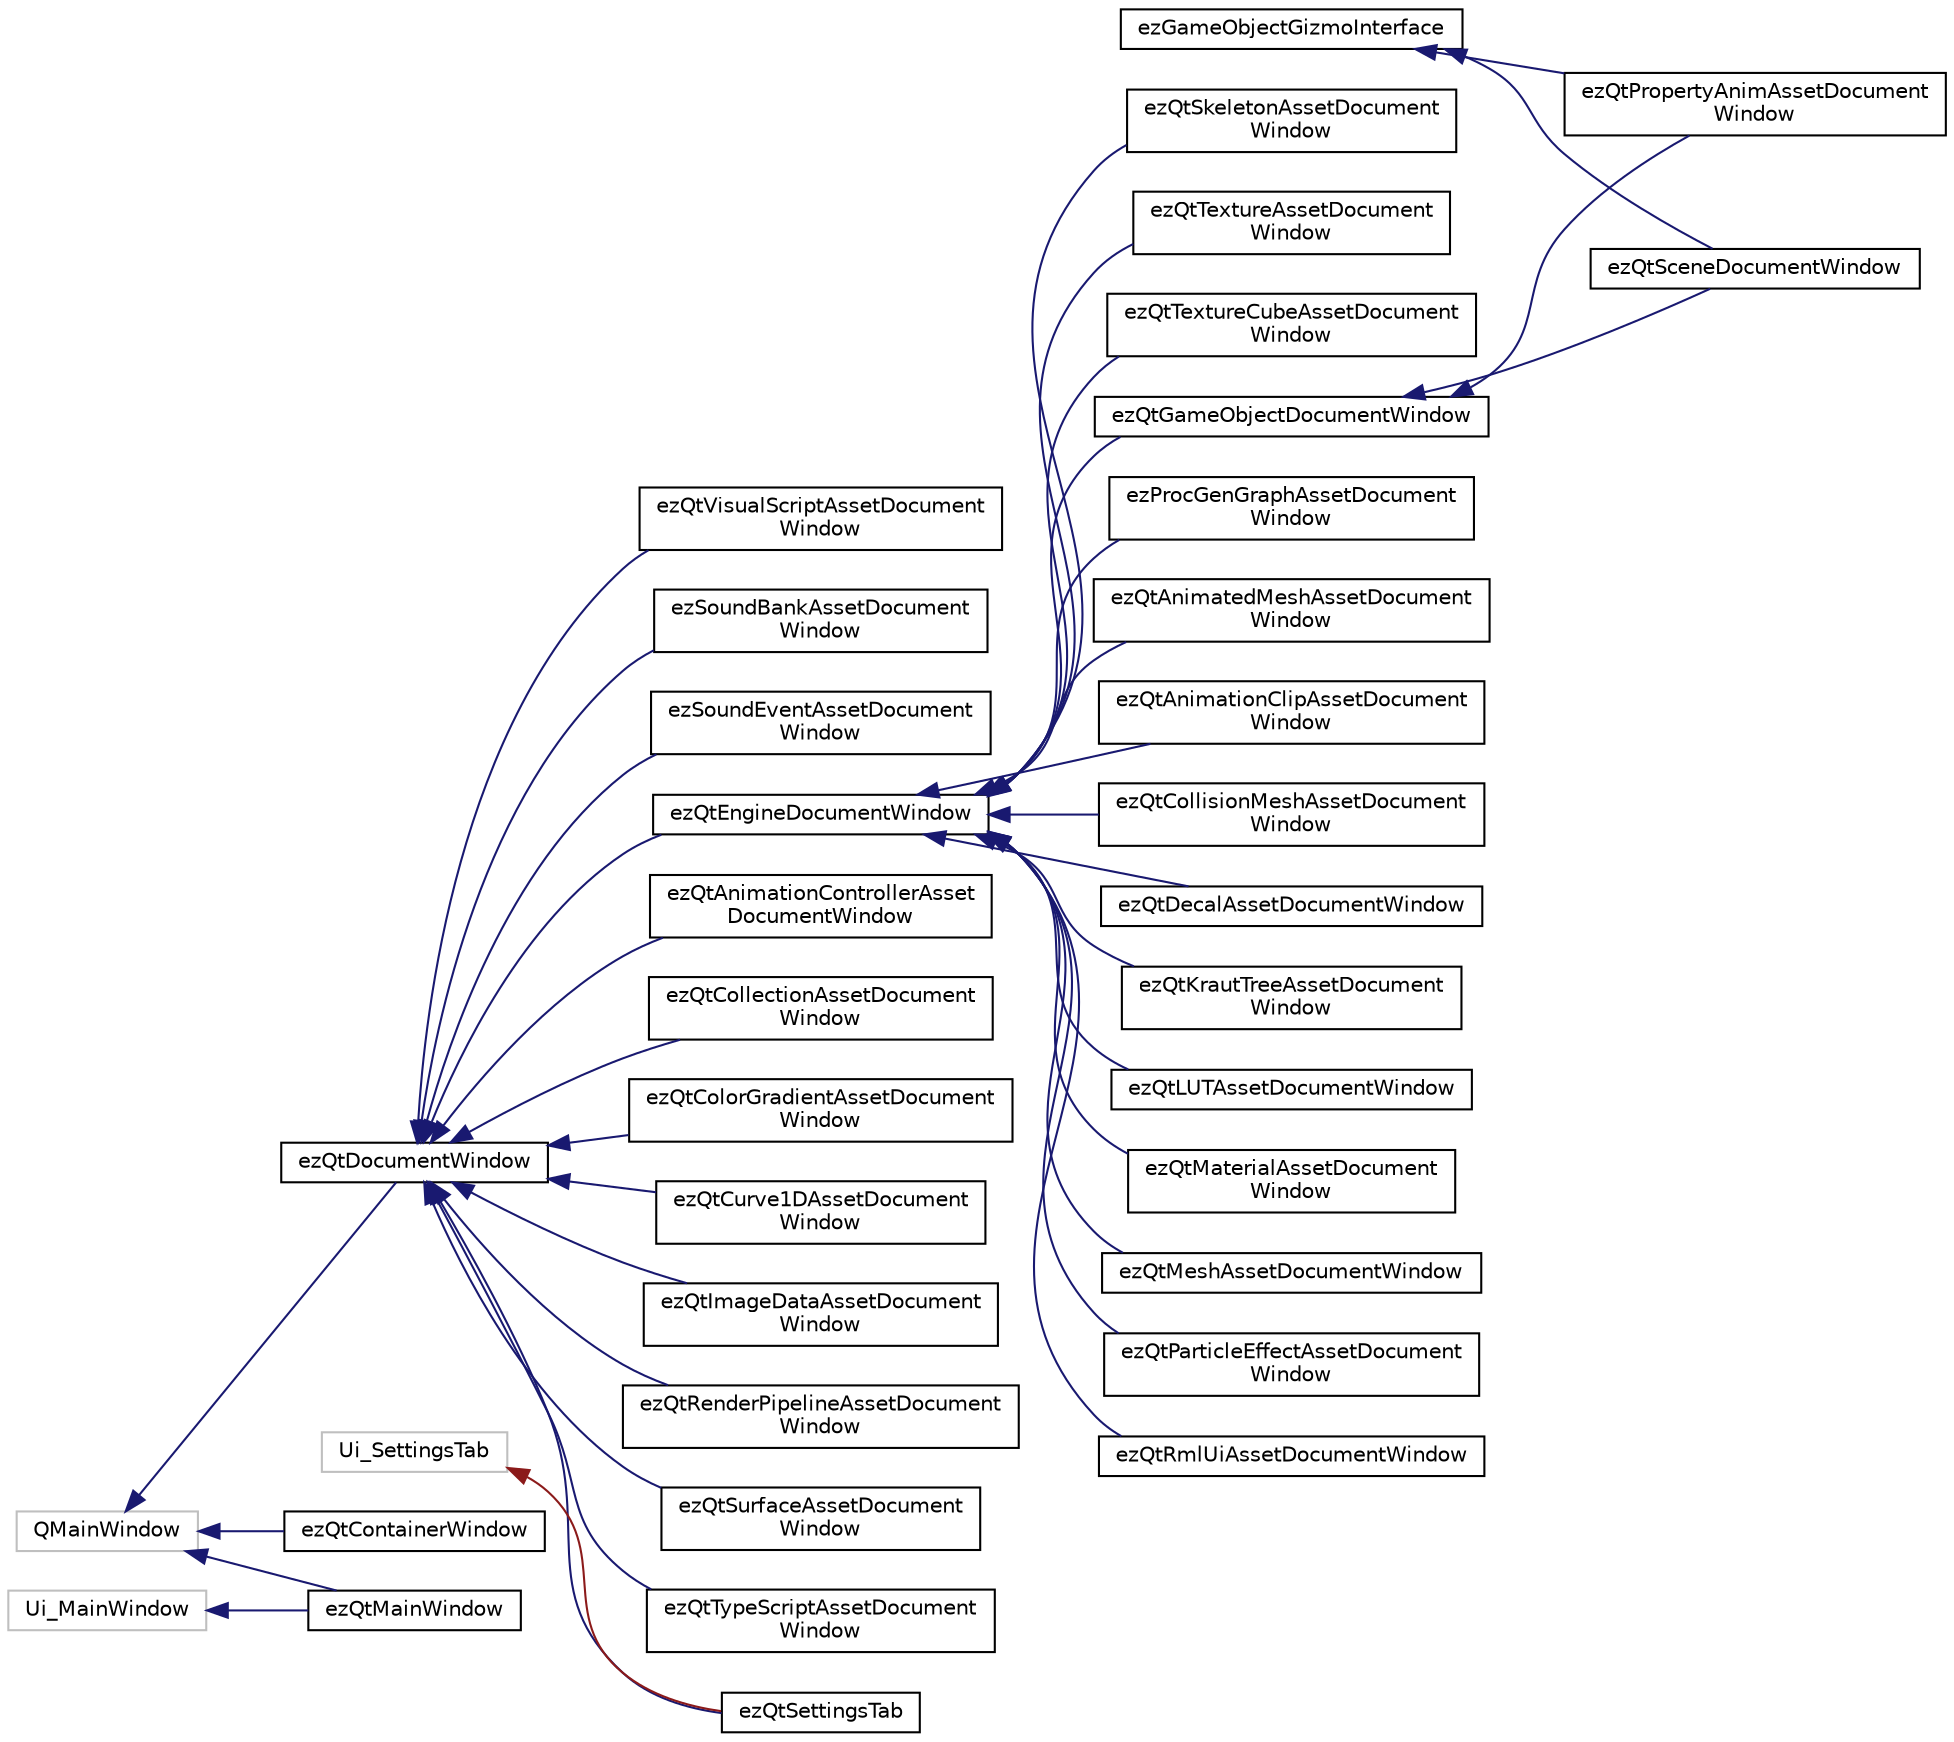 digraph "Graphical Class Hierarchy"
{
 // LATEX_PDF_SIZE
  edge [fontname="Helvetica",fontsize="10",labelfontname="Helvetica",labelfontsize="10"];
  node [fontname="Helvetica",fontsize="10",shape=record];
  rankdir="LR";
  Node0 [label="ezGameObjectGizmoInterface",height=0.2,width=0.4,color="black", fillcolor="white", style="filled",URL="$d4/d1b/classez_game_object_gizmo_interface.htm",tooltip=" "];
  Node0 -> Node1 [dir="back",color="midnightblue",fontsize="10",style="solid",fontname="Helvetica"];
  Node1 [label="ezQtPropertyAnimAssetDocument\lWindow",height=0.2,width=0.4,color="black", fillcolor="white", style="filled",URL="$de/d5d/classez_qt_property_anim_asset_document_window.htm",tooltip=" "];
  Node0 -> Node2 [dir="back",color="midnightblue",fontsize="10",style="solid",fontname="Helvetica"];
  Node2 [label="ezQtSceneDocumentWindow",height=0.2,width=0.4,color="black", fillcolor="white", style="filled",URL="$de/d49/classez_qt_scene_document_window.htm",tooltip=" "];
  Node4005 [label="QMainWindow",height=0.2,width=0.4,color="grey75", fillcolor="white", style="filled",tooltip=" "];
  Node4005 -> Node4006 [dir="back",color="midnightblue",fontsize="10",style="solid",fontname="Helvetica"];
  Node4006 [label="ezQtContainerWindow",height=0.2,width=0.4,color="black", fillcolor="white", style="filled",URL="$df/d80/classez_qt_container_window.htm",tooltip="Container window that hosts documents and applications panels."];
  Node4005 -> Node4007 [dir="back",color="midnightblue",fontsize="10",style="solid",fontname="Helvetica"];
  Node4007 [label="ezQtDocumentWindow",height=0.2,width=0.4,color="black", fillcolor="white", style="filled",URL="$d1/d13/classez_qt_document_window.htm",tooltip="Base class for all document windows. Handles the most basic document window management."];
  Node4007 -> Node4008 [dir="back",color="midnightblue",fontsize="10",style="solid",fontname="Helvetica"];
  Node4008 [label="ezQtAnimationControllerAsset\lDocumentWindow",height=0.2,width=0.4,color="black", fillcolor="white", style="filled",URL="$d3/d2e/classez_qt_animation_controller_asset_document_window.htm",tooltip=" "];
  Node4007 -> Node4009 [dir="back",color="midnightblue",fontsize="10",style="solid",fontname="Helvetica"];
  Node4009 [label="ezQtCollectionAssetDocument\lWindow",height=0.2,width=0.4,color="black", fillcolor="white", style="filled",URL="$d3/dc0/classez_qt_collection_asset_document_window.htm",tooltip=" "];
  Node4007 -> Node4010 [dir="back",color="midnightblue",fontsize="10",style="solid",fontname="Helvetica"];
  Node4010 [label="ezQtColorGradientAssetDocument\lWindow",height=0.2,width=0.4,color="black", fillcolor="white", style="filled",URL="$d8/dfe/classez_qt_color_gradient_asset_document_window.htm",tooltip=" "];
  Node4007 -> Node4011 [dir="back",color="midnightblue",fontsize="10",style="solid",fontname="Helvetica"];
  Node4011 [label="ezQtCurve1DAssetDocument\lWindow",height=0.2,width=0.4,color="black", fillcolor="white", style="filled",URL="$d4/daa/classez_qt_curve1_d_asset_document_window.htm",tooltip=" "];
  Node4007 -> Node4012 [dir="back",color="midnightblue",fontsize="10",style="solid",fontname="Helvetica"];
  Node4012 [label="ezQtEngineDocumentWindow",height=0.2,width=0.4,color="black", fillcolor="white", style="filled",URL="$db/df1/classez_qt_engine_document_window.htm",tooltip="Base class for all document windows that need a connection to the engine process, and might want to r..."];
  Node4012 -> Node4013 [dir="back",color="midnightblue",fontsize="10",style="solid",fontname="Helvetica"];
  Node4013 [label="ezProcGenGraphAssetDocument\lWindow",height=0.2,width=0.4,color="black", fillcolor="white", style="filled",URL="$d7/d29/classez_proc_gen_graph_asset_document_window.htm",tooltip=" "];
  Node4012 -> Node4014 [dir="back",color="midnightblue",fontsize="10",style="solid",fontname="Helvetica"];
  Node4014 [label="ezQtAnimatedMeshAssetDocument\lWindow",height=0.2,width=0.4,color="black", fillcolor="white", style="filled",URL="$d6/da3/classez_qt_animated_mesh_asset_document_window.htm",tooltip=" "];
  Node4012 -> Node4015 [dir="back",color="midnightblue",fontsize="10",style="solid",fontname="Helvetica"];
  Node4015 [label="ezQtAnimationClipAssetDocument\lWindow",height=0.2,width=0.4,color="black", fillcolor="white", style="filled",URL="$d0/d69/classez_qt_animation_clip_asset_document_window.htm",tooltip=" "];
  Node4012 -> Node4016 [dir="back",color="midnightblue",fontsize="10",style="solid",fontname="Helvetica"];
  Node4016 [label="ezQtCollisionMeshAssetDocument\lWindow",height=0.2,width=0.4,color="black", fillcolor="white", style="filled",URL="$d8/d36/classez_qt_collision_mesh_asset_document_window.htm",tooltip=" "];
  Node4012 -> Node4017 [dir="back",color="midnightblue",fontsize="10",style="solid",fontname="Helvetica"];
  Node4017 [label="ezQtDecalAssetDocumentWindow",height=0.2,width=0.4,color="black", fillcolor="white", style="filled",URL="$d2/d72/classez_qt_decal_asset_document_window.htm",tooltip=" "];
  Node4012 -> Node4018 [dir="back",color="midnightblue",fontsize="10",style="solid",fontname="Helvetica"];
  Node4018 [label="ezQtGameObjectDocumentWindow",height=0.2,width=0.4,color="black", fillcolor="white", style="filled",URL="$d3/dd9/classez_qt_game_object_document_window.htm",tooltip=" "];
  Node4018 -> Node1 [dir="back",color="midnightblue",fontsize="10",style="solid",fontname="Helvetica"];
  Node4018 -> Node2 [dir="back",color="midnightblue",fontsize="10",style="solid",fontname="Helvetica"];
  Node4012 -> Node4019 [dir="back",color="midnightblue",fontsize="10",style="solid",fontname="Helvetica"];
  Node4019 [label="ezQtKrautTreeAssetDocument\lWindow",height=0.2,width=0.4,color="black", fillcolor="white", style="filled",URL="$d8/db9/classez_qt_kraut_tree_asset_document_window.htm",tooltip=" "];
  Node4012 -> Node4020 [dir="back",color="midnightblue",fontsize="10",style="solid",fontname="Helvetica"];
  Node4020 [label="ezQtLUTAssetDocumentWindow",height=0.2,width=0.4,color="black", fillcolor="white", style="filled",URL="$df/d18/classez_qt_l_u_t_asset_document_window.htm",tooltip=" "];
  Node4012 -> Node4021 [dir="back",color="midnightblue",fontsize="10",style="solid",fontname="Helvetica"];
  Node4021 [label="ezQtMaterialAssetDocument\lWindow",height=0.2,width=0.4,color="black", fillcolor="white", style="filled",URL="$dd/d90/classez_qt_material_asset_document_window.htm",tooltip=" "];
  Node4012 -> Node4022 [dir="back",color="midnightblue",fontsize="10",style="solid",fontname="Helvetica"];
  Node4022 [label="ezQtMeshAssetDocumentWindow",height=0.2,width=0.4,color="black", fillcolor="white", style="filled",URL="$d6/d6a/classez_qt_mesh_asset_document_window.htm",tooltip=" "];
  Node4012 -> Node4023 [dir="back",color="midnightblue",fontsize="10",style="solid",fontname="Helvetica"];
  Node4023 [label="ezQtParticleEffectAssetDocument\lWindow",height=0.2,width=0.4,color="black", fillcolor="white", style="filled",URL="$d2/d21/classez_qt_particle_effect_asset_document_window.htm",tooltip=" "];
  Node4012 -> Node4024 [dir="back",color="midnightblue",fontsize="10",style="solid",fontname="Helvetica"];
  Node4024 [label="ezQtRmlUiAssetDocumentWindow",height=0.2,width=0.4,color="black", fillcolor="white", style="filled",URL="$d8/da7/classez_qt_rml_ui_asset_document_window.htm",tooltip=" "];
  Node4012 -> Node4025 [dir="back",color="midnightblue",fontsize="10",style="solid",fontname="Helvetica"];
  Node4025 [label="ezQtSkeletonAssetDocument\lWindow",height=0.2,width=0.4,color="black", fillcolor="white", style="filled",URL="$d1/df7/classez_qt_skeleton_asset_document_window.htm",tooltip=" "];
  Node4012 -> Node4026 [dir="back",color="midnightblue",fontsize="10",style="solid",fontname="Helvetica"];
  Node4026 [label="ezQtTextureAssetDocument\lWindow",height=0.2,width=0.4,color="black", fillcolor="white", style="filled",URL="$d4/d74/classez_qt_texture_asset_document_window.htm",tooltip=" "];
  Node4012 -> Node4027 [dir="back",color="midnightblue",fontsize="10",style="solid",fontname="Helvetica"];
  Node4027 [label="ezQtTextureCubeAssetDocument\lWindow",height=0.2,width=0.4,color="black", fillcolor="white", style="filled",URL="$dc/d64/classez_qt_texture_cube_asset_document_window.htm",tooltip=" "];
  Node4007 -> Node4028 [dir="back",color="midnightblue",fontsize="10",style="solid",fontname="Helvetica"];
  Node4028 [label="ezQtImageDataAssetDocument\lWindow",height=0.2,width=0.4,color="black", fillcolor="white", style="filled",URL="$dc/d22/classez_qt_image_data_asset_document_window.htm",tooltip=" "];
  Node4007 -> Node4029 [dir="back",color="midnightblue",fontsize="10",style="solid",fontname="Helvetica"];
  Node4029 [label="ezQtRenderPipelineAssetDocument\lWindow",height=0.2,width=0.4,color="black", fillcolor="white", style="filled",URL="$d3/d79/classez_qt_render_pipeline_asset_document_window.htm",tooltip=" "];
  Node4007 -> Node4030 [dir="back",color="midnightblue",fontsize="10",style="solid",fontname="Helvetica"];
  Node4030 [label="ezQtSettingsTab",height=0.2,width=0.4,color="black", fillcolor="white", style="filled",URL="$da/d6b/classez_qt_settings_tab.htm",tooltip=" "];
  Node4007 -> Node4031 [dir="back",color="midnightblue",fontsize="10",style="solid",fontname="Helvetica"];
  Node4031 [label="ezQtSurfaceAssetDocument\lWindow",height=0.2,width=0.4,color="black", fillcolor="white", style="filled",URL="$d5/deb/classez_qt_surface_asset_document_window.htm",tooltip=" "];
  Node4007 -> Node4032 [dir="back",color="midnightblue",fontsize="10",style="solid",fontname="Helvetica"];
  Node4032 [label="ezQtTypeScriptAssetDocument\lWindow",height=0.2,width=0.4,color="black", fillcolor="white", style="filled",URL="$d4/da9/classez_qt_type_script_asset_document_window.htm",tooltip=" "];
  Node4007 -> Node4033 [dir="back",color="midnightblue",fontsize="10",style="solid",fontname="Helvetica"];
  Node4033 [label="ezQtVisualScriptAssetDocument\lWindow",height=0.2,width=0.4,color="black", fillcolor="white", style="filled",URL="$dc/dc9/classez_qt_visual_script_asset_document_window.htm",tooltip=" "];
  Node4007 -> Node4034 [dir="back",color="midnightblue",fontsize="10",style="solid",fontname="Helvetica"];
  Node4034 [label="ezSoundBankAssetDocument\lWindow",height=0.2,width=0.4,color="black", fillcolor="white", style="filled",URL="$da/d96/classez_sound_bank_asset_document_window.htm",tooltip=" "];
  Node4007 -> Node4035 [dir="back",color="midnightblue",fontsize="10",style="solid",fontname="Helvetica"];
  Node4035 [label="ezSoundEventAssetDocument\lWindow",height=0.2,width=0.4,color="black", fillcolor="white", style="filled",URL="$d2/ded/classez_sound_event_asset_document_window.htm",tooltip=" "];
  Node4005 -> Node4036 [dir="back",color="midnightblue",fontsize="10",style="solid",fontname="Helvetica"];
  Node4036 [label="ezQtMainWindow",height=0.2,width=0.4,color="black", fillcolor="white", style="filled",URL="$df/d00/classez_qt_main_window.htm",tooltip=" "];
  Node4258 [label="Ui_MainWindow",height=0.2,width=0.4,color="grey75", fillcolor="white", style="filled",tooltip=" "];
  Node4258 -> Node4036 [dir="back",color="midnightblue",fontsize="10",style="solid",fontname="Helvetica"];
  Node4266 [label="Ui_SettingsTab",height=0.2,width=0.4,color="grey75", fillcolor="white", style="filled",tooltip=" "];
  Node4266 -> Node4030 [dir="back",color="firebrick4",fontsize="10",style="solid",fontname="Helvetica"];
}
